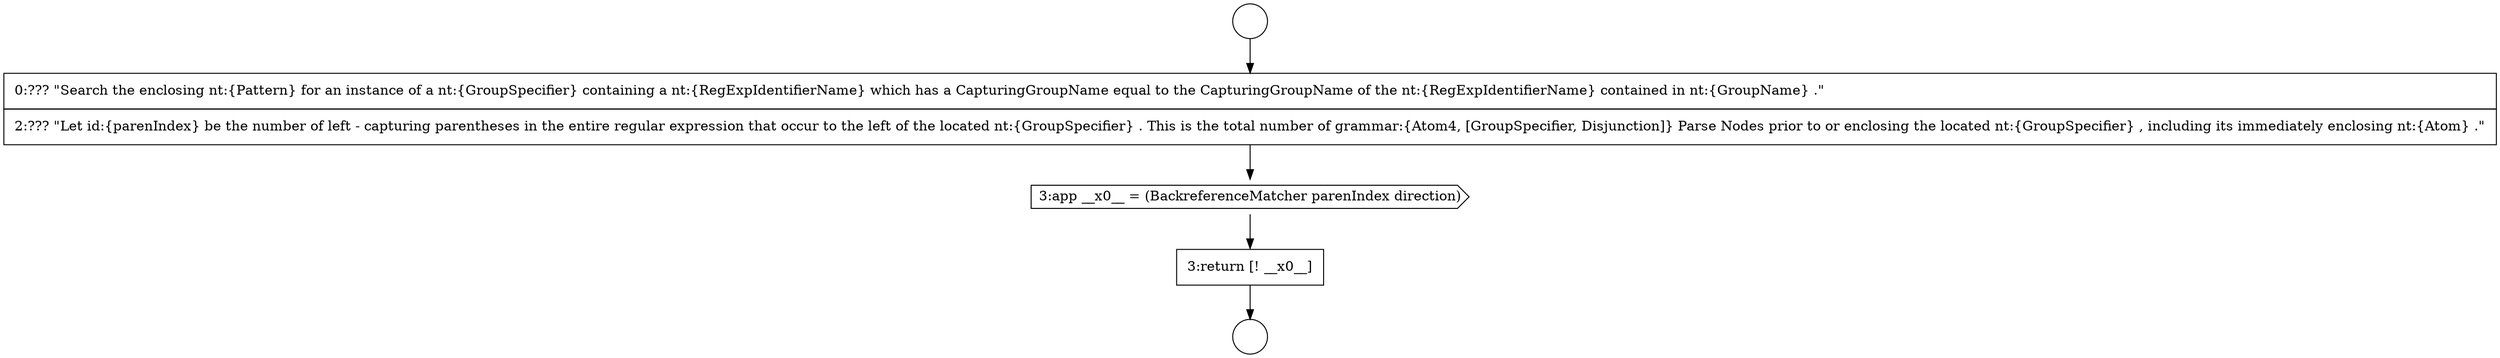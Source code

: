digraph {
  node0 [shape=circle label=" " color="black" fillcolor="white" style=filled]
  node1 [shape=circle label=" " color="black" fillcolor="white" style=filled]
  node2 [shape=none, margin=0, label=<<font color="black">
    <table border="0" cellborder="1" cellspacing="0" cellpadding="10">
      <tr><td align="left">0:??? &quot;Search the enclosing nt:{Pattern} for an instance of a nt:{GroupSpecifier} containing a nt:{RegExpIdentifierName} which has a CapturingGroupName equal to the CapturingGroupName of the nt:{RegExpIdentifierName} contained in nt:{GroupName} .&quot;</td></tr>
      <tr><td align="left">2:??? &quot;Let id:{parenIndex} be the number of left - capturing parentheses in the entire regular expression that occur to the left of the located nt:{GroupSpecifier} . This is the total number of grammar:{Atom4, [GroupSpecifier, Disjunction]} Parse Nodes prior to or enclosing the located nt:{GroupSpecifier} , including its immediately enclosing nt:{Atom} .&quot;</td></tr>
    </table>
  </font>> color="black" fillcolor="white" style=filled]
  node3 [shape=cds, label=<<font color="black">3:app __x0__ = (BackreferenceMatcher parenIndex direction)</font>> color="black" fillcolor="white" style=filled]
  node4 [shape=none, margin=0, label=<<font color="black">
    <table border="0" cellborder="1" cellspacing="0" cellpadding="10">
      <tr><td align="left">3:return [! __x0__]</td></tr>
    </table>
  </font>> color="black" fillcolor="white" style=filled]
  node0 -> node2 [ color="black"]
  node2 -> node3 [ color="black"]
  node3 -> node4 [ color="black"]
  node4 -> node1 [ color="black"]
}
